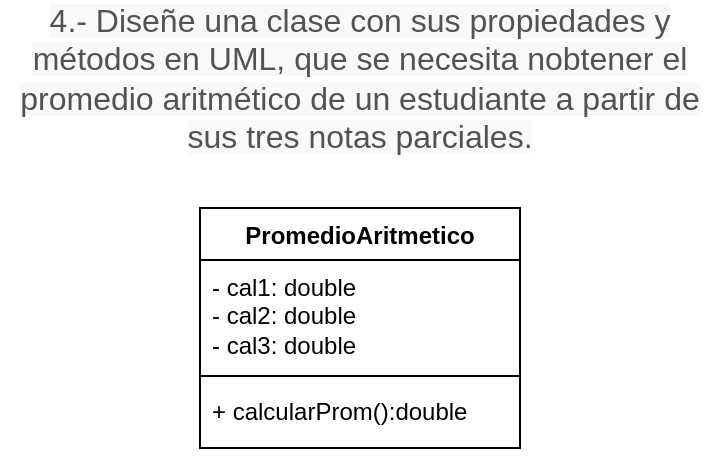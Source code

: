 <mxfile>
    <diagram id="Ce9anDj1p6_dD407dwFQ" name="Página-1">
        <mxGraphModel dx="532" dy="169" grid="1" gridSize="10" guides="1" tooltips="1" connect="1" arrows="1" fold="1" page="1" pageScale="1" pageWidth="1920" pageHeight="1200" math="0" shadow="0">
            <root>
                <mxCell id="0"/>
                <mxCell id="1" parent="0"/>
                <mxCell id="79_H8rOo4XlwRuA823m1-1" value="PromedioAritmetico" style="swimlane;fontStyle=1;align=center;verticalAlign=top;childLayout=stackLayout;horizontal=1;startSize=26;horizontalStack=0;resizeParent=1;resizeParentMax=0;resizeLast=0;collapsible=1;marginBottom=0;whiteSpace=wrap;html=1;" parent="1" vertex="1">
                    <mxGeometry x="450" y="250" width="160" height="120" as="geometry"/>
                </mxCell>
                <mxCell id="79_H8rOo4XlwRuA823m1-2" value="- cal1&lt;span style=&quot;background-color: initial;&quot;&gt;: double&lt;/span&gt;&lt;div&gt;&lt;span style=&quot;background-color: initial;&quot;&gt;- cal2: double&lt;/span&gt;&lt;/div&gt;&lt;div&gt;&lt;span style=&quot;background-color: initial;&quot;&gt;- cal3: double&lt;/span&gt;&lt;/div&gt;" style="text;strokeColor=none;fillColor=none;align=left;verticalAlign=top;spacingLeft=4;spacingRight=4;overflow=hidden;rotatable=0;points=[[0,0.5],[1,0.5]];portConstraint=eastwest;whiteSpace=wrap;html=1;" parent="79_H8rOo4XlwRuA823m1-1" vertex="1">
                    <mxGeometry y="26" width="160" height="54" as="geometry"/>
                </mxCell>
                <mxCell id="79_H8rOo4XlwRuA823m1-3" value="" style="line;strokeWidth=1;fillColor=none;align=left;verticalAlign=middle;spacingTop=-1;spacingLeft=3;spacingRight=3;rotatable=0;labelPosition=right;points=[];portConstraint=eastwest;strokeColor=inherit;" parent="79_H8rOo4XlwRuA823m1-1" vertex="1">
                    <mxGeometry y="80" width="160" height="8" as="geometry"/>
                </mxCell>
                <mxCell id="79_H8rOo4XlwRuA823m1-4" value="&lt;div&gt;+ calcularProm():double&lt;/div&gt;" style="text;strokeColor=none;fillColor=none;align=left;verticalAlign=top;spacingLeft=4;spacingRight=4;overflow=hidden;rotatable=0;points=[[0,0.5],[1,0.5]];portConstraint=eastwest;whiteSpace=wrap;html=1;" parent="79_H8rOo4XlwRuA823m1-1" vertex="1">
                    <mxGeometry y="88" width="160" height="32" as="geometry"/>
                </mxCell>
                <mxCell id="2" value="&lt;span style=&quot;color: rgb(84, 82, 81); font-family: Montserrat, Arial, Helvetica, sans-serif; font-size: 16px; text-align: left; background-color: rgb(248, 249, 250);&quot;&gt;4.- Diseñe una clase con sus propiedades y métodos en UML, que se necesita nobtener el promedio aritmético de un estudiante a partir de sus tres notas parciales.&lt;/span&gt;" style="text;html=1;strokeColor=none;fillColor=none;align=center;verticalAlign=middle;whiteSpace=wrap;rounded=0;" vertex="1" parent="1">
                    <mxGeometry x="350" y="170" width="360" height="30" as="geometry"/>
                </mxCell>
            </root>
        </mxGraphModel>
    </diagram>
</mxfile>